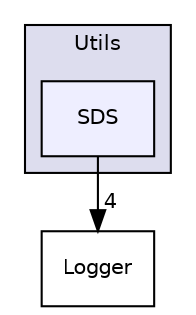 digraph "/avs-cpp-sdk-tools/cm/autoCM_publicRepo/avs-device-sdk/AVSCommon/Utils/include/AVSCommon/Utils/SDS" {
  compound=true
  node [ fontsize="10", fontname="Helvetica"];
  edge [ labelfontsize="10", labelfontname="Helvetica"];
  subgraph clusterdir_ee116be5d1129358ffaec72096859541 {
    graph [ bgcolor="#ddddee", pencolor="black", label="Utils" fontname="Helvetica", fontsize="10", URL="dir_ee116be5d1129358ffaec72096859541.html"]
  dir_67f252838b28d15e64579aa37f54606c [shape=box, label="SDS", style="filled", fillcolor="#eeeeff", pencolor="black", URL="dir_67f252838b28d15e64579aa37f54606c.html"];
  }
  dir_432ae366851f981ad5bcb252f92369c5 [shape=box label="Logger" URL="dir_432ae366851f981ad5bcb252f92369c5.html"];
  dir_67f252838b28d15e64579aa37f54606c->dir_432ae366851f981ad5bcb252f92369c5 [headlabel="4", labeldistance=1.5 headhref="dir_000086_000081.html"];
}
